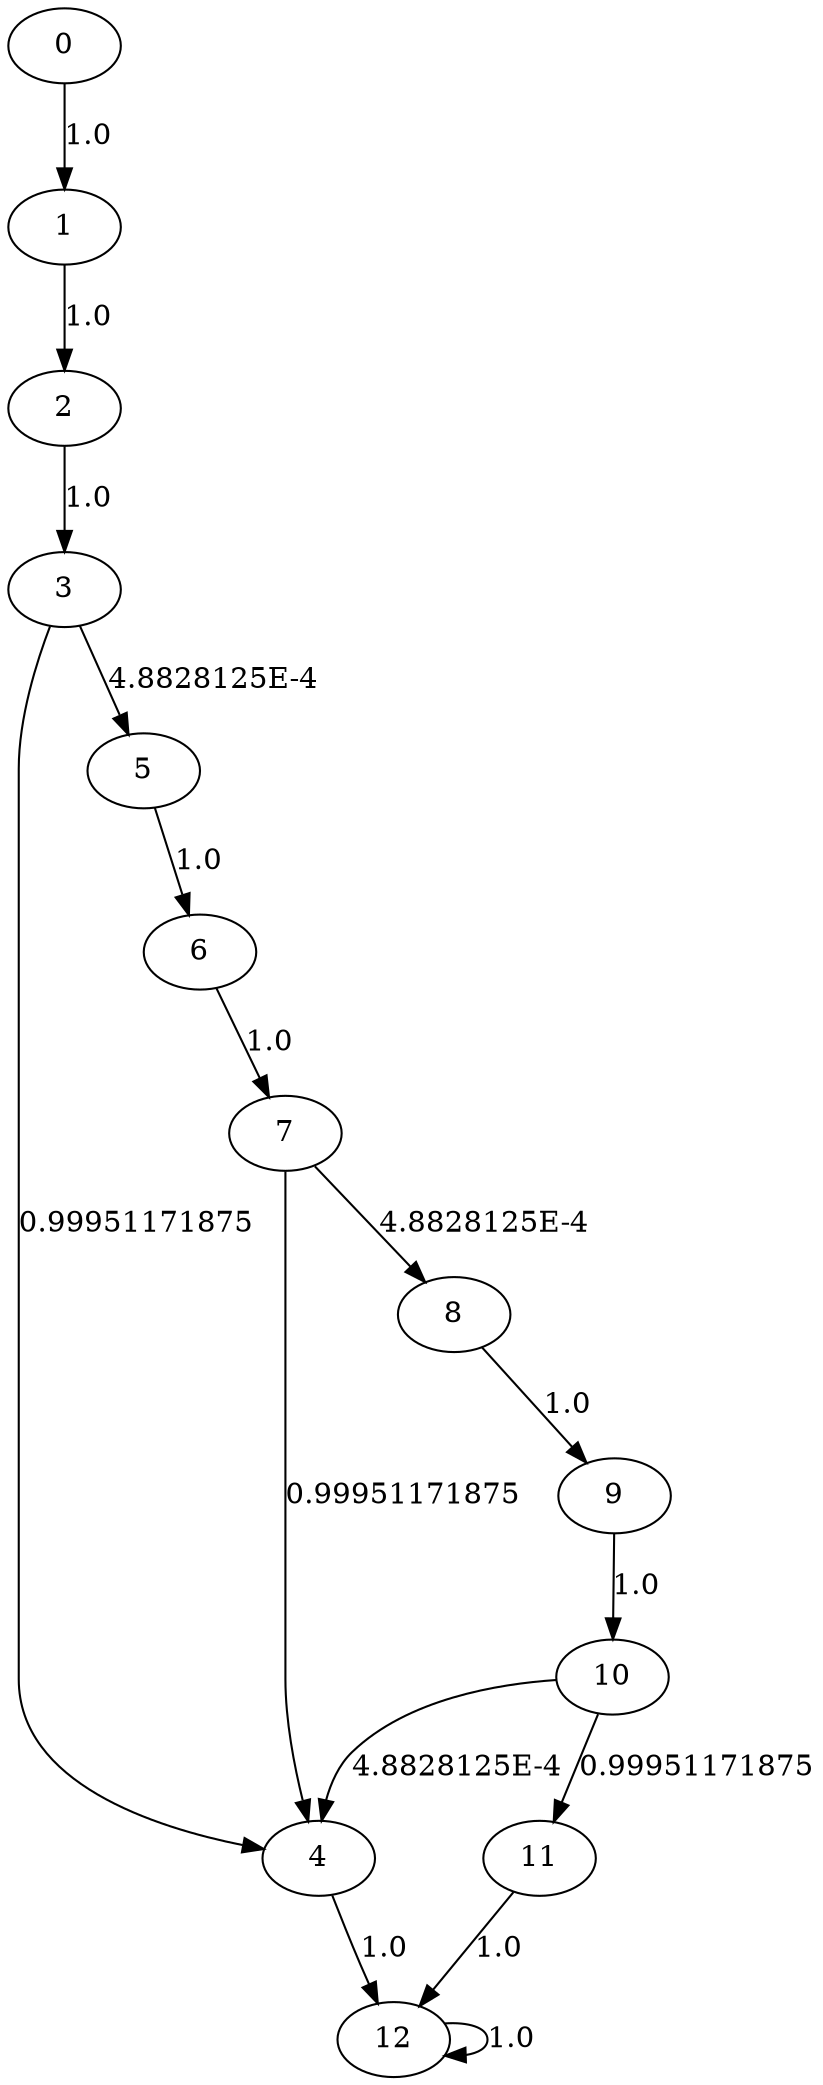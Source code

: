 digraph {
	0 -> 1[label= "1.0"];
	1 -> 2[label= "1.0"];
	2 -> 3[label= "1.0"];
	3 -> 4[label= "0.99951171875"];
	3 -> 5[label= "4.8828125E-4"];
	5 -> 6[label= "1.0"];
	6 -> 7[label= "1.0"];
	7 -> 4[label= "0.99951171875"];
	7 -> 8[label= "4.8828125E-4"];
	8 -> 9[label= "1.0"];
	9 -> 10[label= "1.0"];
	10 -> 4[label= "4.8828125E-4"];
	10 -> 11[label= "0.99951171875"];
	11 -> 12[label= "1.0"];
	4 -> 12[label= "1.0"];
	12 -> 12[label= "1.0"];
}